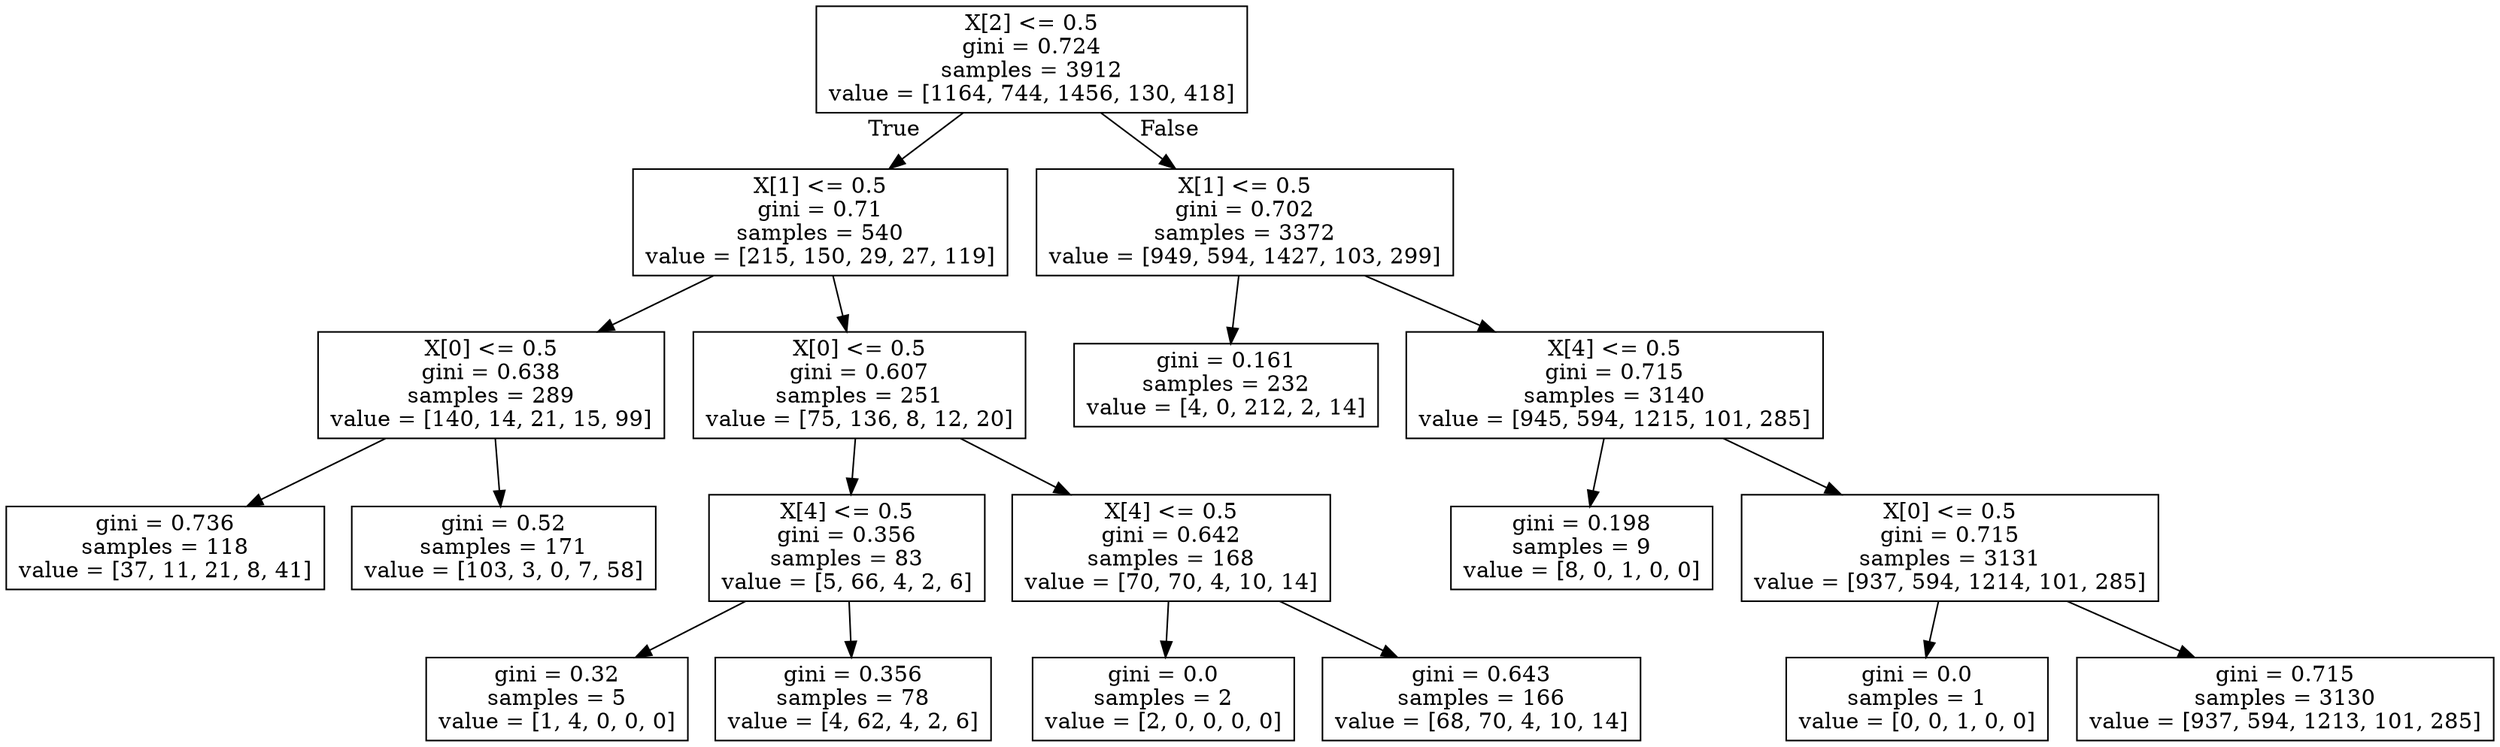 digraph Tree {
node [shape=box] ;
0 [label="X[2] <= 0.5\ngini = 0.724\nsamples = 3912\nvalue = [1164, 744, 1456, 130, 418]"] ;
1 [label="X[1] <= 0.5\ngini = 0.71\nsamples = 540\nvalue = [215, 150, 29, 27, 119]"] ;
0 -> 1 [labeldistance=2.5, labelangle=45, headlabel="True"] ;
2 [label="X[0] <= 0.5\ngini = 0.638\nsamples = 289\nvalue = [140, 14, 21, 15, 99]"] ;
1 -> 2 ;
3 [label="gini = 0.736\nsamples = 118\nvalue = [37, 11, 21, 8, 41]"] ;
2 -> 3 ;
4 [label="gini = 0.52\nsamples = 171\nvalue = [103, 3, 0, 7, 58]"] ;
2 -> 4 ;
5 [label="X[0] <= 0.5\ngini = 0.607\nsamples = 251\nvalue = [75, 136, 8, 12, 20]"] ;
1 -> 5 ;
6 [label="X[4] <= 0.5\ngini = 0.356\nsamples = 83\nvalue = [5, 66, 4, 2, 6]"] ;
5 -> 6 ;
7 [label="gini = 0.32\nsamples = 5\nvalue = [1, 4, 0, 0, 0]"] ;
6 -> 7 ;
8 [label="gini = 0.356\nsamples = 78\nvalue = [4, 62, 4, 2, 6]"] ;
6 -> 8 ;
9 [label="X[4] <= 0.5\ngini = 0.642\nsamples = 168\nvalue = [70, 70, 4, 10, 14]"] ;
5 -> 9 ;
10 [label="gini = 0.0\nsamples = 2\nvalue = [2, 0, 0, 0, 0]"] ;
9 -> 10 ;
11 [label="gini = 0.643\nsamples = 166\nvalue = [68, 70, 4, 10, 14]"] ;
9 -> 11 ;
12 [label="X[1] <= 0.5\ngini = 0.702\nsamples = 3372\nvalue = [949, 594, 1427, 103, 299]"] ;
0 -> 12 [labeldistance=2.5, labelangle=-45, headlabel="False"] ;
13 [label="gini = 0.161\nsamples = 232\nvalue = [4, 0, 212, 2, 14]"] ;
12 -> 13 ;
14 [label="X[4] <= 0.5\ngini = 0.715\nsamples = 3140\nvalue = [945, 594, 1215, 101, 285]"] ;
12 -> 14 ;
15 [label="gini = 0.198\nsamples = 9\nvalue = [8, 0, 1, 0, 0]"] ;
14 -> 15 ;
16 [label="X[0] <= 0.5\ngini = 0.715\nsamples = 3131\nvalue = [937, 594, 1214, 101, 285]"] ;
14 -> 16 ;
17 [label="gini = 0.0\nsamples = 1\nvalue = [0, 0, 1, 0, 0]"] ;
16 -> 17 ;
18 [label="gini = 0.715\nsamples = 3130\nvalue = [937, 594, 1213, 101, 285]"] ;
16 -> 18 ;
}